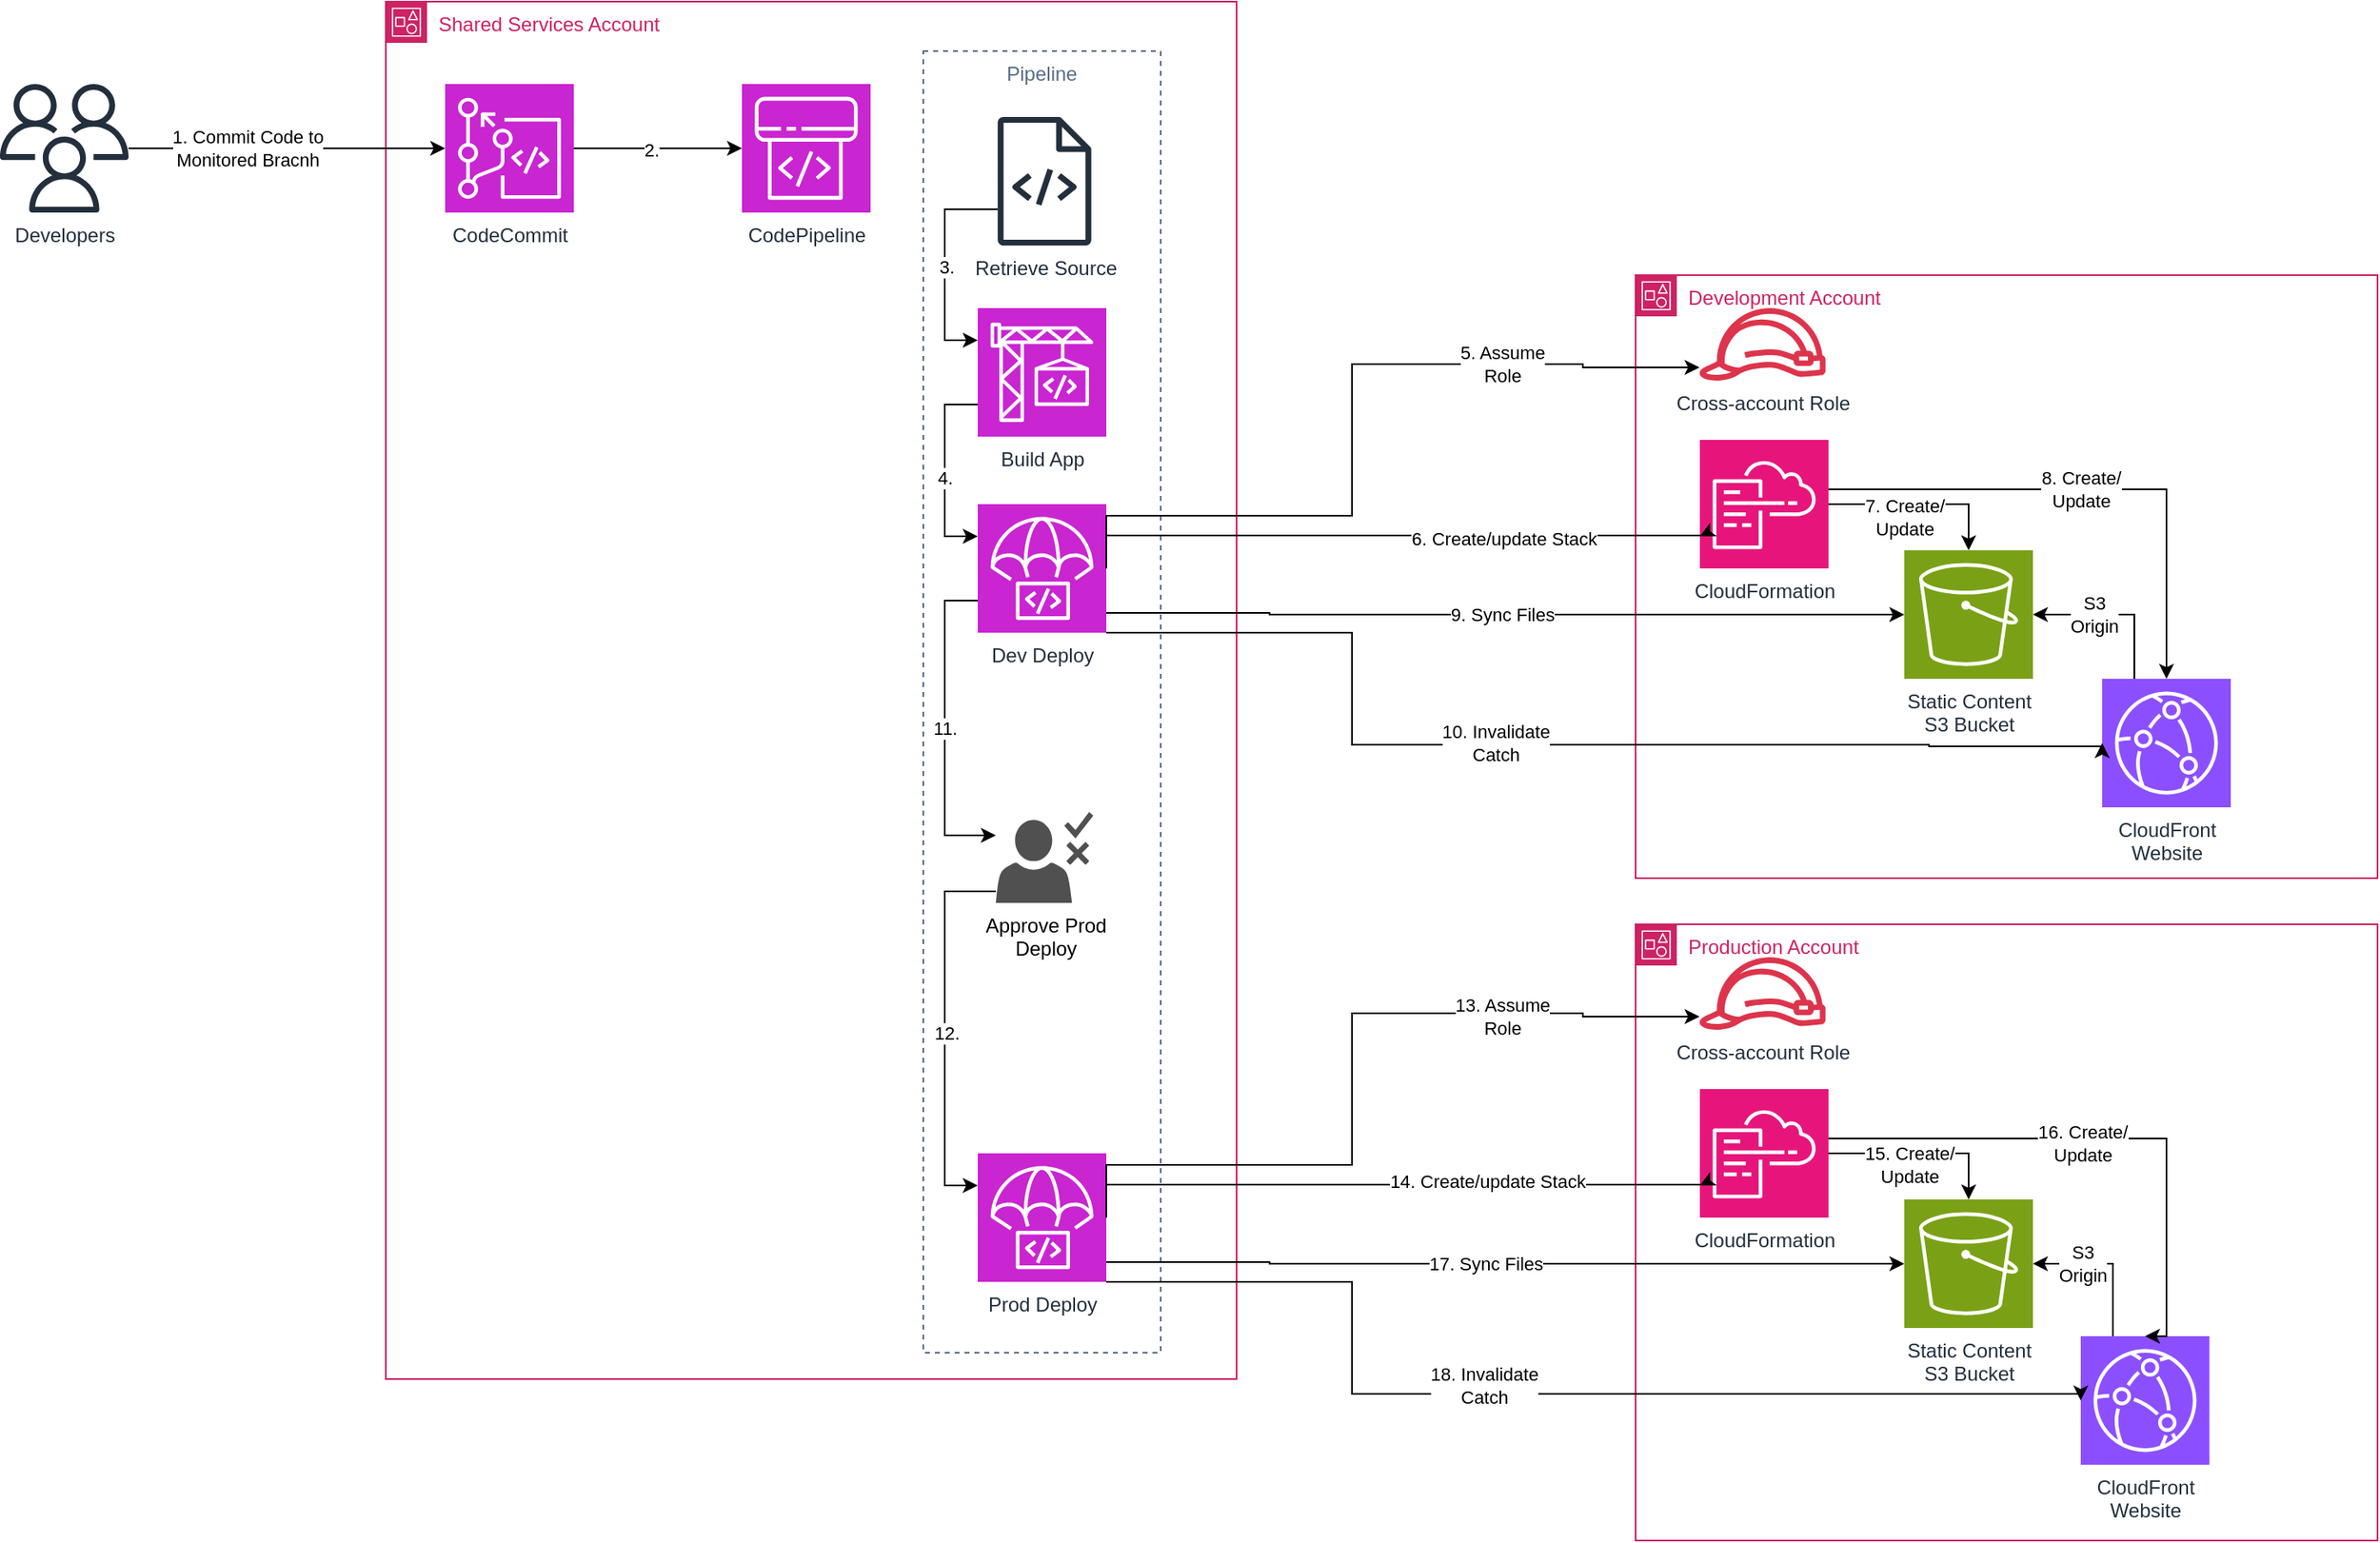 <mxfile version="23.1.6" type="device">
  <diagram name="Page-1" id="0xVhdmEJiRtlQZosUJfR">
    <mxGraphModel dx="9123" dy="3295" grid="1" gridSize="10" guides="1" tooltips="1" connect="1" arrows="1" fold="1" page="1" pageScale="1" pageWidth="827" pageHeight="1169" math="0" shadow="0">
      <root>
        <mxCell id="0" />
        <mxCell id="1" parent="0" />
        <mxCell id="KbY0Qs4EiWY7aVppGQeo-6" value="Shared Services Account" style="points=[[0,0],[0.25,0],[0.5,0],[0.75,0],[1,0],[1,0.25],[1,0.5],[1,0.75],[1,1],[0.75,1],[0.5,1],[0.25,1],[0,1],[0,0.75],[0,0.5],[0,0.25]];outlineConnect=0;gradientColor=none;html=1;whiteSpace=wrap;fontSize=12;fontStyle=0;container=1;pointerEvents=0;collapsible=0;recursiveResize=0;shape=mxgraph.aws4.group;grIcon=mxgraph.aws4.group_account;strokeColor=#CD2264;fillColor=none;verticalAlign=top;align=left;spacingLeft=30;fontColor=#CD2264;dashed=0;" parent="1" vertex="1">
          <mxGeometry x="174" y="1534" width="516" height="836" as="geometry" />
        </mxCell>
        <mxCell id="KbY0Qs4EiWY7aVppGQeo-14" style="edgeStyle=orthogonalEdgeStyle;rounded=0;orthogonalLoop=1;jettySize=auto;html=1;" parent="KbY0Qs4EiWY7aVppGQeo-6" source="KbY0Qs4EiWY7aVppGQeo-2" target="KbY0Qs4EiWY7aVppGQeo-1" edge="1">
          <mxGeometry relative="1" as="geometry" />
        </mxCell>
        <mxCell id="KbY0Qs4EiWY7aVppGQeo-130" value="2." style="edgeLabel;html=1;align=center;verticalAlign=middle;resizable=0;points=[];" parent="KbY0Qs4EiWY7aVppGQeo-14" vertex="1" connectable="0">
          <mxGeometry x="-0.078" y="-1" relative="1" as="geometry">
            <mxPoint as="offset" />
          </mxGeometry>
        </mxCell>
        <mxCell id="KbY0Qs4EiWY7aVppGQeo-2" value="CodeCommit" style="sketch=0;points=[[0,0,0],[0.25,0,0],[0.5,0,0],[0.75,0,0],[1,0,0],[0,1,0],[0.25,1,0],[0.5,1,0],[0.75,1,0],[1,1,0],[0,0.25,0],[0,0.5,0],[0,0.75,0],[1,0.25,0],[1,0.5,0],[1,0.75,0]];outlineConnect=0;fontColor=#232F3E;fillColor=#C925D1;strokeColor=#ffffff;dashed=0;verticalLabelPosition=bottom;verticalAlign=top;align=center;html=1;fontSize=12;fontStyle=0;aspect=fixed;shape=mxgraph.aws4.resourceIcon;resIcon=mxgraph.aws4.codecommit;" parent="KbY0Qs4EiWY7aVppGQeo-6" vertex="1">
          <mxGeometry x="36" y="50" width="78" height="78" as="geometry" />
        </mxCell>
        <mxCell id="KbY0Qs4EiWY7aVppGQeo-1" value="CodePipeline" style="sketch=0;points=[[0,0,0],[0.25,0,0],[0.5,0,0],[0.75,0,0],[1,0,0],[0,1,0],[0.25,1,0],[0.5,1,0],[0.75,1,0],[1,1,0],[0,0.25,0],[0,0.5,0],[0,0.75,0],[1,0.25,0],[1,0.5,0],[1,0.75,0]];outlineConnect=0;fontColor=#232F3E;fillColor=#C925D1;strokeColor=#ffffff;dashed=0;verticalLabelPosition=bottom;verticalAlign=top;align=center;html=1;fontSize=12;fontStyle=0;aspect=fixed;shape=mxgraph.aws4.resourceIcon;resIcon=mxgraph.aws4.codepipeline;" parent="KbY0Qs4EiWY7aVppGQeo-6" vertex="1">
          <mxGeometry x="216" y="50" width="78" height="78" as="geometry" />
        </mxCell>
        <mxCell id="KbY0Qs4EiWY7aVppGQeo-26" value="Pipeline" style="fillColor=none;strokeColor=#5A6C86;dashed=1;verticalAlign=top;fontStyle=0;fontColor=#5A6C86;whiteSpace=wrap;html=1;" parent="KbY0Qs4EiWY7aVppGQeo-6" vertex="1">
          <mxGeometry x="326" y="30" width="144" height="790" as="geometry" />
        </mxCell>
        <mxCell id="KbY0Qs4EiWY7aVppGQeo-27" value="Retrieve Source" style="sketch=0;outlineConnect=0;fontColor=#232F3E;gradientColor=none;fillColor=#232F3D;strokeColor=none;dashed=0;verticalLabelPosition=bottom;verticalAlign=top;align=center;html=1;fontSize=12;fontStyle=0;aspect=fixed;pointerEvents=1;shape=mxgraph.aws4.source_code;" parent="KbY0Qs4EiWY7aVppGQeo-6" vertex="1">
          <mxGeometry x="371" y="70" width="57" height="78" as="geometry" />
        </mxCell>
        <mxCell id="KbY0Qs4EiWY7aVppGQeo-28" value="Build App" style="sketch=0;points=[[0,0,0],[0.25,0,0],[0.5,0,0],[0.75,0,0],[1,0,0],[0,1,0],[0.25,1,0],[0.5,1,0],[0.75,1,0],[1,1,0],[0,0.25,0],[0,0.5,0],[0,0.75,0],[1,0.25,0],[1,0.5,0],[1,0.75,0]];outlineConnect=0;fontColor=#232F3E;fillColor=#C925D1;strokeColor=#ffffff;dashed=0;verticalLabelPosition=bottom;verticalAlign=top;align=center;html=1;fontSize=12;fontStyle=0;aspect=fixed;shape=mxgraph.aws4.resourceIcon;resIcon=mxgraph.aws4.codebuild;" parent="KbY0Qs4EiWY7aVppGQeo-6" vertex="1">
          <mxGeometry x="359" y="186" width="78" height="78" as="geometry" />
        </mxCell>
        <mxCell id="KbY0Qs4EiWY7aVppGQeo-33" style="edgeStyle=orthogonalEdgeStyle;rounded=0;orthogonalLoop=1;jettySize=auto;html=1;entryX=0;entryY=0.25;entryDx=0;entryDy=0;entryPerimeter=0;" parent="KbY0Qs4EiWY7aVppGQeo-6" source="KbY0Qs4EiWY7aVppGQeo-27" target="KbY0Qs4EiWY7aVppGQeo-28" edge="1">
          <mxGeometry relative="1" as="geometry">
            <mxPoint x="371.136" y="198" as="sourcePoint" />
            <Array as="points">
              <mxPoint x="339" y="126" />
              <mxPoint x="339" y="206" />
            </Array>
          </mxGeometry>
        </mxCell>
        <mxCell id="KbY0Qs4EiWY7aVppGQeo-136" value="3." style="edgeLabel;html=1;align=center;verticalAlign=middle;resizable=0;points=[];" parent="KbY0Qs4EiWY7aVppGQeo-33" vertex="1" connectable="0">
          <mxGeometry x="0.02" y="1" relative="1" as="geometry">
            <mxPoint as="offset" />
          </mxGeometry>
        </mxCell>
        <mxCell id="KbY0Qs4EiWY7aVppGQeo-39" value="Approve Prod &lt;br&gt;Deploy" style="sketch=0;pointerEvents=1;shadow=0;dashed=0;html=1;strokeColor=none;fillColor=#505050;labelPosition=center;verticalLabelPosition=bottom;verticalAlign=top;outlineConnect=0;align=center;shape=mxgraph.office.users.approver;" parent="KbY0Qs4EiWY7aVppGQeo-6" vertex="1">
          <mxGeometry x="370" y="492" width="59" height="55" as="geometry" />
        </mxCell>
        <mxCell id="KbY0Qs4EiWY7aVppGQeo-96" value="Prod Deploy" style="sketch=0;points=[[0,0,0],[0.25,0,0],[0.5,0,0],[0.75,0,0],[1,0,0],[0,1,0],[0.25,1,0],[0.5,1,0],[0.75,1,0],[1,1,0],[0,0.25,0],[0,0.5,0],[0,0.75,0],[1,0.25,0],[1,0.5,0],[1,0.75,0]];outlineConnect=0;fontColor=#232F3E;fillColor=#C925D1;strokeColor=#ffffff;dashed=0;verticalLabelPosition=bottom;verticalAlign=top;align=center;html=1;fontSize=12;fontStyle=0;aspect=fixed;shape=mxgraph.aws4.resourceIcon;resIcon=mxgraph.aws4.codedeploy;" parent="KbY0Qs4EiWY7aVppGQeo-6" vertex="1">
          <mxGeometry x="359" y="699" width="78" height="78" as="geometry" />
        </mxCell>
        <mxCell id="KbY0Qs4EiWY7aVppGQeo-97" value="Production Account" style="points=[[0,0],[0.25,0],[0.5,0],[0.75,0],[1,0],[1,0.25],[1,0.5],[1,0.75],[1,1],[0.75,1],[0.5,1],[0.25,1],[0,1],[0,0.75],[0,0.5],[0,0.25]];outlineConnect=0;gradientColor=none;html=1;whiteSpace=wrap;fontSize=12;fontStyle=0;container=1;pointerEvents=0;collapsible=0;recursiveResize=0;shape=mxgraph.aws4.group;grIcon=mxgraph.aws4.group_account;strokeColor=#CD2264;fillColor=none;verticalAlign=top;align=left;spacingLeft=30;fontColor=#CD2264;dashed=0;" parent="KbY0Qs4EiWY7aVppGQeo-6" vertex="1">
          <mxGeometry x="758" y="560" width="450" height="374" as="geometry" />
        </mxCell>
        <mxCell id="KbY0Qs4EiWY7aVppGQeo-98" value="Cross-account Role" style="sketch=0;outlineConnect=0;fontColor=#232F3E;gradientColor=none;fillColor=#DD344C;strokeColor=none;dashed=0;verticalLabelPosition=bottom;verticalAlign=top;align=center;html=1;fontSize=12;fontStyle=0;aspect=fixed;pointerEvents=1;shape=mxgraph.aws4.role;" parent="KbY0Qs4EiWY7aVppGQeo-97" vertex="1">
          <mxGeometry x="38" y="20" width="78" height="44" as="geometry" />
        </mxCell>
        <mxCell id="KbY0Qs4EiWY7aVppGQeo-99" value="CloudFormation" style="sketch=0;points=[[0,0,0],[0.25,0,0],[0.5,0,0],[0.75,0,0],[1,0,0],[0,1,0],[0.25,1,0],[0.5,1,0],[0.75,1,0],[1,1,0],[0,0.25,0],[0,0.5,0],[0,0.75,0],[1,0.25,0],[1,0.5,0],[1,0.75,0]];points=[[0,0,0],[0.25,0,0],[0.5,0,0],[0.75,0,0],[1,0,0],[0,1,0],[0.25,1,0],[0.5,1,0],[0.75,1,0],[1,1,0],[0,0.25,0],[0,0.5,0],[0,0.75,0],[1,0.25,0],[1,0.5,0],[1,0.75,0]];outlineConnect=0;fontColor=#232F3E;fillColor=#E7157B;strokeColor=#ffffff;dashed=0;verticalLabelPosition=bottom;verticalAlign=top;align=center;html=1;fontSize=12;fontStyle=0;aspect=fixed;shape=mxgraph.aws4.resourceIcon;resIcon=mxgraph.aws4.cloudformation;" parent="KbY0Qs4EiWY7aVppGQeo-97" vertex="1">
          <mxGeometry x="39" y="100" width="78" height="78" as="geometry" />
        </mxCell>
        <mxCell id="KbY0Qs4EiWY7aVppGQeo-100" value="Static Content &lt;br&gt;S3 Bucket" style="sketch=0;points=[[0,0,0],[0.25,0,0],[0.5,0,0],[0.75,0,0],[1,0,0],[0,1,0],[0.25,1,0],[0.5,1,0],[0.75,1,0],[1,1,0],[0,0.25,0],[0,0.5,0],[0,0.75,0],[1,0.25,0],[1,0.5,0],[1,0.75,0]];outlineConnect=0;fontColor=#232F3E;fillColor=#7AA116;strokeColor=#ffffff;dashed=0;verticalLabelPosition=bottom;verticalAlign=top;align=center;html=1;fontSize=12;fontStyle=0;aspect=fixed;shape=mxgraph.aws4.resourceIcon;resIcon=mxgraph.aws4.s3;" parent="KbY0Qs4EiWY7aVppGQeo-97" vertex="1">
          <mxGeometry x="163" y="167" width="78" height="78" as="geometry" />
        </mxCell>
        <mxCell id="KbY0Qs4EiWY7aVppGQeo-101" style="edgeStyle=orthogonalEdgeStyle;rounded=0;orthogonalLoop=1;jettySize=auto;html=1;entryX=0.5;entryY=0;entryDx=0;entryDy=0;entryPerimeter=0;" parent="KbY0Qs4EiWY7aVppGQeo-97" source="KbY0Qs4EiWY7aVppGQeo-99" target="KbY0Qs4EiWY7aVppGQeo-100" edge="1">
          <mxGeometry relative="1" as="geometry" />
        </mxCell>
        <mxCell id="KbY0Qs4EiWY7aVppGQeo-128" value="15. Create/&lt;br&gt;Update" style="edgeLabel;html=1;align=center;verticalAlign=middle;resizable=0;points=[];" parent="KbY0Qs4EiWY7aVppGQeo-101" vertex="1" connectable="0">
          <mxGeometry x="-0.133" y="-3" relative="1" as="geometry">
            <mxPoint y="4" as="offset" />
          </mxGeometry>
        </mxCell>
        <mxCell id="KbY0Qs4EiWY7aVppGQeo-102" value="CloudFront&lt;br&gt;Website" style="sketch=0;points=[[0,0,0],[0.25,0,0],[0.5,0,0],[0.75,0,0],[1,0,0],[0,1,0],[0.25,1,0],[0.5,1,0],[0.75,1,0],[1,1,0],[0,0.25,0],[0,0.5,0],[0,0.75,0],[1,0.25,0],[1,0.5,0],[1,0.75,0]];outlineConnect=0;fontColor=#232F3E;fillColor=#8C4FFF;strokeColor=#ffffff;dashed=0;verticalLabelPosition=bottom;verticalAlign=top;align=center;html=1;fontSize=12;fontStyle=0;aspect=fixed;shape=mxgraph.aws4.resourceIcon;resIcon=mxgraph.aws4.cloudfront;" parent="KbY0Qs4EiWY7aVppGQeo-97" vertex="1">
          <mxGeometry x="270" y="250" width="78" height="78" as="geometry" />
        </mxCell>
        <mxCell id="KbY0Qs4EiWY7aVppGQeo-103" style="edgeStyle=orthogonalEdgeStyle;rounded=0;orthogonalLoop=1;jettySize=auto;html=1;entryX=0.5;entryY=0;entryDx=0;entryDy=0;entryPerimeter=0;" parent="KbY0Qs4EiWY7aVppGQeo-97" source="KbY0Qs4EiWY7aVppGQeo-99" target="KbY0Qs4EiWY7aVppGQeo-102" edge="1">
          <mxGeometry relative="1" as="geometry">
            <Array as="points">
              <mxPoint x="322" y="130" />
            </Array>
          </mxGeometry>
        </mxCell>
        <mxCell id="KbY0Qs4EiWY7aVppGQeo-127" value="16. Create/&lt;br&gt;Update" style="edgeLabel;html=1;align=center;verticalAlign=middle;resizable=0;points=[];" parent="KbY0Qs4EiWY7aVppGQeo-103" vertex="1" connectable="0">
          <mxGeometry x="-0.089" y="-3" relative="1" as="geometry">
            <mxPoint as="offset" />
          </mxGeometry>
        </mxCell>
        <mxCell id="KbY0Qs4EiWY7aVppGQeo-104" style="edgeStyle=orthogonalEdgeStyle;rounded=0;orthogonalLoop=1;jettySize=auto;html=1;exitX=0.25;exitY=0;exitDx=0;exitDy=0;exitPerimeter=0;entryX=1;entryY=0.5;entryDx=0;entryDy=0;entryPerimeter=0;" parent="KbY0Qs4EiWY7aVppGQeo-97" source="KbY0Qs4EiWY7aVppGQeo-102" target="KbY0Qs4EiWY7aVppGQeo-100" edge="1">
          <mxGeometry relative="1" as="geometry" />
        </mxCell>
        <mxCell id="KbY0Qs4EiWY7aVppGQeo-105" value="S3 &lt;br&gt;Origin" style="edgeLabel;html=1;align=center;verticalAlign=middle;resizable=0;points=[];" parent="KbY0Qs4EiWY7aVppGQeo-104" vertex="1" connectable="0">
          <mxGeometry x="0.179" y="-1" relative="1" as="geometry">
            <mxPoint x="-8" y="1" as="offset" />
          </mxGeometry>
        </mxCell>
        <mxCell id="KbY0Qs4EiWY7aVppGQeo-106" style="edgeStyle=orthogonalEdgeStyle;rounded=0;orthogonalLoop=1;jettySize=auto;html=1;exitX=1;exitY=0.25;exitDx=0;exitDy=0;exitPerimeter=0;" parent="KbY0Qs4EiWY7aVppGQeo-6" source="KbY0Qs4EiWY7aVppGQeo-96" target="KbY0Qs4EiWY7aVppGQeo-98" edge="1">
          <mxGeometry relative="1" as="geometry">
            <Array as="points">
              <mxPoint x="437" y="706" />
              <mxPoint x="586" y="706" />
              <mxPoint x="586" y="614" />
              <mxPoint x="726" y="614" />
              <mxPoint x="726" y="616" />
            </Array>
          </mxGeometry>
        </mxCell>
        <mxCell id="KbY0Qs4EiWY7aVppGQeo-107" value="13. Assume &lt;br&gt;Role" style="edgeLabel;html=1;align=center;verticalAlign=middle;resizable=0;points=[];" parent="KbY0Qs4EiWY7aVppGQeo-106" vertex="1" connectable="0">
          <mxGeometry x="-0.365" relative="1" as="geometry">
            <mxPoint x="104" y="-90" as="offset" />
          </mxGeometry>
        </mxCell>
        <mxCell id="KbY0Qs4EiWY7aVppGQeo-108" style="edgeStyle=orthogonalEdgeStyle;rounded=0;orthogonalLoop=1;jettySize=auto;html=1;exitX=1;exitY=0.5;exitDx=0;exitDy=0;exitPerimeter=0;entryX=0;entryY=0.75;entryDx=0;entryDy=0;entryPerimeter=0;" parent="KbY0Qs4EiWY7aVppGQeo-6" source="KbY0Qs4EiWY7aVppGQeo-96" target="KbY0Qs4EiWY7aVppGQeo-99" edge="1">
          <mxGeometry relative="1" as="geometry">
            <Array as="points">
              <mxPoint x="437" y="718" />
              <mxPoint x="798" y="718" />
            </Array>
          </mxGeometry>
        </mxCell>
        <mxCell id="KbY0Qs4EiWY7aVppGQeo-109" value="14. Create/update Stack" style="edgeLabel;html=1;align=center;verticalAlign=middle;resizable=0;points=[];" parent="KbY0Qs4EiWY7aVppGQeo-108" vertex="1" connectable="0">
          <mxGeometry x="0.275" relative="1" as="geometry">
            <mxPoint x="7" y="-2" as="offset" />
          </mxGeometry>
        </mxCell>
        <mxCell id="KbY0Qs4EiWY7aVppGQeo-110" style="edgeStyle=orthogonalEdgeStyle;rounded=0;orthogonalLoop=1;jettySize=auto;html=1;entryX=0;entryY=0.5;entryDx=0;entryDy=0;entryPerimeter=0;" parent="KbY0Qs4EiWY7aVppGQeo-6" target="KbY0Qs4EiWY7aVppGQeo-100" edge="1">
          <mxGeometry relative="1" as="geometry">
            <mxPoint x="437" y="765" as="sourcePoint" />
            <mxPoint x="816" y="765" as="targetPoint" />
            <Array as="points">
              <mxPoint x="536" y="765" />
            </Array>
          </mxGeometry>
        </mxCell>
        <mxCell id="KbY0Qs4EiWY7aVppGQeo-111" value="17. Sync Files" style="edgeLabel;html=1;align=center;verticalAlign=middle;resizable=0;points=[];" parent="KbY0Qs4EiWY7aVppGQeo-110" vertex="1" connectable="0">
          <mxGeometry x="-0.087" y="2" relative="1" as="geometry">
            <mxPoint x="9" y="2" as="offset" />
          </mxGeometry>
        </mxCell>
        <mxCell id="KbY0Qs4EiWY7aVppGQeo-112" style="edgeStyle=orthogonalEdgeStyle;rounded=0;orthogonalLoop=1;jettySize=auto;html=1;exitX=1;exitY=1;exitDx=0;exitDy=0;exitPerimeter=0;entryX=0;entryY=0.5;entryDx=0;entryDy=0;entryPerimeter=0;" parent="KbY0Qs4EiWY7aVppGQeo-6" source="KbY0Qs4EiWY7aVppGQeo-96" target="KbY0Qs4EiWY7aVppGQeo-102" edge="1">
          <mxGeometry relative="1" as="geometry">
            <Array as="points">
              <mxPoint x="586" y="777" />
              <mxPoint x="586" y="845" />
              <mxPoint x="1028" y="845" />
            </Array>
          </mxGeometry>
        </mxCell>
        <mxCell id="KbY0Qs4EiWY7aVppGQeo-113" value="18. Invalidate&lt;br&gt;Catch" style="edgeLabel;html=1;align=center;verticalAlign=middle;resizable=0;points=[];" parent="KbY0Qs4EiWY7aVppGQeo-112" vertex="1" connectable="0">
          <mxGeometry x="0.262" y="-1" relative="1" as="geometry">
            <mxPoint x="-122" y="-6" as="offset" />
          </mxGeometry>
        </mxCell>
        <mxCell id="KbY0Qs4EiWY7aVppGQeo-114" style="edgeStyle=orthogonalEdgeStyle;rounded=0;orthogonalLoop=1;jettySize=auto;html=1;entryX=0;entryY=0.25;entryDx=0;entryDy=0;entryPerimeter=0;" parent="KbY0Qs4EiWY7aVppGQeo-6" source="KbY0Qs4EiWY7aVppGQeo-39" target="KbY0Qs4EiWY7aVppGQeo-96" edge="1">
          <mxGeometry relative="1" as="geometry">
            <Array as="points">
              <mxPoint x="339" y="540" />
              <mxPoint x="339" y="719" />
            </Array>
          </mxGeometry>
        </mxCell>
        <mxCell id="KbY0Qs4EiWY7aVppGQeo-141" value="12." style="edgeLabel;html=1;align=center;verticalAlign=middle;resizable=0;points=[];" parent="KbY0Qs4EiWY7aVppGQeo-114" vertex="1" connectable="0">
          <mxGeometry x="0.02" y="1" relative="1" as="geometry">
            <mxPoint as="offset" />
          </mxGeometry>
        </mxCell>
        <mxCell id="KbY0Qs4EiWY7aVppGQeo-118" style="edgeStyle=orthogonalEdgeStyle;rounded=0;orthogonalLoop=1;jettySize=auto;html=1;exitX=0;exitY=0.75;exitDx=0;exitDy=0;exitPerimeter=0;" parent="KbY0Qs4EiWY7aVppGQeo-6" source="KbY0Qs4EiWY7aVppGQeo-36" target="KbY0Qs4EiWY7aVppGQeo-39" edge="1">
          <mxGeometry relative="1" as="geometry">
            <Array as="points">
              <mxPoint x="339" y="364" />
              <mxPoint x="339" y="506" />
            </Array>
          </mxGeometry>
        </mxCell>
        <mxCell id="KbY0Qs4EiWY7aVppGQeo-140" value="11." style="edgeLabel;html=1;align=center;verticalAlign=middle;resizable=0;points=[];" parent="KbY0Qs4EiWY7aVppGQeo-118" vertex="1" connectable="0">
          <mxGeometry x="-0.003" relative="1" as="geometry">
            <mxPoint y="1" as="offset" />
          </mxGeometry>
        </mxCell>
        <mxCell id="KbY0Qs4EiWY7aVppGQeo-36" value="Dev Deploy" style="sketch=0;points=[[0,0,0],[0.25,0,0],[0.5,0,0],[0.75,0,0],[1,0,0],[0,1,0],[0.25,1,0],[0.5,1,0],[0.75,1,0],[1,1,0],[0,0.25,0],[0,0.5,0],[0,0.75,0],[1,0.25,0],[1,0.5,0],[1,0.75,0]];outlineConnect=0;fontColor=#232F3E;fillColor=#C925D1;strokeColor=#ffffff;dashed=0;verticalLabelPosition=bottom;verticalAlign=top;align=center;html=1;fontSize=12;fontStyle=0;aspect=fixed;shape=mxgraph.aws4.resourceIcon;resIcon=mxgraph.aws4.codedeploy;" parent="KbY0Qs4EiWY7aVppGQeo-6" vertex="1">
          <mxGeometry x="359" y="305" width="78" height="78" as="geometry" />
        </mxCell>
        <mxCell id="KbY0Qs4EiWY7aVppGQeo-8" value="Development Account" style="points=[[0,0],[0.25,0],[0.5,0],[0.75,0],[1,0],[1,0.25],[1,0.5],[1,0.75],[1,1],[0.75,1],[0.5,1],[0.25,1],[0,1],[0,0.75],[0,0.5],[0,0.25]];outlineConnect=0;gradientColor=none;html=1;whiteSpace=wrap;fontSize=12;fontStyle=0;container=1;pointerEvents=0;collapsible=0;recursiveResize=0;shape=mxgraph.aws4.group;grIcon=mxgraph.aws4.group_account;strokeColor=#CD2264;fillColor=none;verticalAlign=top;align=left;spacingLeft=30;fontColor=#CD2264;dashed=0;" parent="KbY0Qs4EiWY7aVppGQeo-6" vertex="1">
          <mxGeometry x="758" y="166" width="450" height="366" as="geometry" />
        </mxCell>
        <mxCell id="KbY0Qs4EiWY7aVppGQeo-4" value="Cross-account Role" style="sketch=0;outlineConnect=0;fontColor=#232F3E;gradientColor=none;fillColor=#DD344C;strokeColor=none;dashed=0;verticalLabelPosition=bottom;verticalAlign=top;align=center;html=1;fontSize=12;fontStyle=0;aspect=fixed;pointerEvents=1;shape=mxgraph.aws4.role;" parent="KbY0Qs4EiWY7aVppGQeo-8" vertex="1">
          <mxGeometry x="38" y="20" width="78" height="44" as="geometry" />
        </mxCell>
        <mxCell id="KbY0Qs4EiWY7aVppGQeo-17" value="CloudFormation" style="sketch=0;points=[[0,0,0],[0.25,0,0],[0.5,0,0],[0.75,0,0],[1,0,0],[0,1,0],[0.25,1,0],[0.5,1,0],[0.75,1,0],[1,1,0],[0,0.25,0],[0,0.5,0],[0,0.75,0],[1,0.25,0],[1,0.5,0],[1,0.75,0]];points=[[0,0,0],[0.25,0,0],[0.5,0,0],[0.75,0,0],[1,0,0],[0,1,0],[0.25,1,0],[0.5,1,0],[0.75,1,0],[1,1,0],[0,0.25,0],[0,0.5,0],[0,0.75,0],[1,0.25,0],[1,0.5,0],[1,0.75,0]];outlineConnect=0;fontColor=#232F3E;fillColor=#E7157B;strokeColor=#ffffff;dashed=0;verticalLabelPosition=bottom;verticalAlign=top;align=center;html=1;fontSize=12;fontStyle=0;aspect=fixed;shape=mxgraph.aws4.resourceIcon;resIcon=mxgraph.aws4.cloudformation;" parent="KbY0Qs4EiWY7aVppGQeo-8" vertex="1">
          <mxGeometry x="39" y="100" width="78" height="78" as="geometry" />
        </mxCell>
        <mxCell id="KbY0Qs4EiWY7aVppGQeo-21" value="Static Content &lt;br&gt;S3 Bucket" style="sketch=0;points=[[0,0,0],[0.25,0,0],[0.5,0,0],[0.75,0,0],[1,0,0],[0,1,0],[0.25,1,0],[0.5,1,0],[0.75,1,0],[1,1,0],[0,0.25,0],[0,0.5,0],[0,0.75,0],[1,0.25,0],[1,0.5,0],[1,0.75,0]];outlineConnect=0;fontColor=#232F3E;fillColor=#7AA116;strokeColor=#ffffff;dashed=0;verticalLabelPosition=bottom;verticalAlign=top;align=center;html=1;fontSize=12;fontStyle=0;aspect=fixed;shape=mxgraph.aws4.resourceIcon;resIcon=mxgraph.aws4.s3;" parent="KbY0Qs4EiWY7aVppGQeo-8" vertex="1">
          <mxGeometry x="163" y="167" width="78" height="78" as="geometry" />
        </mxCell>
        <mxCell id="KbY0Qs4EiWY7aVppGQeo-50" style="edgeStyle=orthogonalEdgeStyle;rounded=0;orthogonalLoop=1;jettySize=auto;html=1;entryX=0.5;entryY=0;entryDx=0;entryDy=0;entryPerimeter=0;" parent="KbY0Qs4EiWY7aVppGQeo-8" source="KbY0Qs4EiWY7aVppGQeo-17" target="KbY0Qs4EiWY7aVppGQeo-21" edge="1">
          <mxGeometry relative="1" as="geometry" />
        </mxCell>
        <mxCell id="KbY0Qs4EiWY7aVppGQeo-123" value="7. Create/&lt;br&gt;Update" style="edgeLabel;html=1;align=center;verticalAlign=middle;resizable=0;points=[];" parent="KbY0Qs4EiWY7aVppGQeo-50" vertex="1" connectable="0">
          <mxGeometry x="-0.398" y="-1" relative="1" as="geometry">
            <mxPoint x="12" y="7" as="offset" />
          </mxGeometry>
        </mxCell>
        <mxCell id="KbY0Qs4EiWY7aVppGQeo-51" value="CloudFront&lt;br&gt;Website" style="sketch=0;points=[[0,0,0],[0.25,0,0],[0.5,0,0],[0.75,0,0],[1,0,0],[0,1,0],[0.25,1,0],[0.5,1,0],[0.75,1,0],[1,1,0],[0,0.25,0],[0,0.5,0],[0,0.75,0],[1,0.25,0],[1,0.5,0],[1,0.75,0]];outlineConnect=0;fontColor=#232F3E;fillColor=#8C4FFF;strokeColor=#ffffff;dashed=0;verticalLabelPosition=bottom;verticalAlign=top;align=center;html=1;fontSize=12;fontStyle=0;aspect=fixed;shape=mxgraph.aws4.resourceIcon;resIcon=mxgraph.aws4.cloudfront;" parent="KbY0Qs4EiWY7aVppGQeo-8" vertex="1">
          <mxGeometry x="283" y="245" width="78" height="78" as="geometry" />
        </mxCell>
        <mxCell id="KbY0Qs4EiWY7aVppGQeo-52" style="edgeStyle=orthogonalEdgeStyle;rounded=0;orthogonalLoop=1;jettySize=auto;html=1;entryX=0.5;entryY=0;entryDx=0;entryDy=0;entryPerimeter=0;" parent="KbY0Qs4EiWY7aVppGQeo-8" source="KbY0Qs4EiWY7aVppGQeo-17" target="KbY0Qs4EiWY7aVppGQeo-51" edge="1">
          <mxGeometry relative="1" as="geometry">
            <Array as="points">
              <mxPoint x="322" y="130" />
            </Array>
          </mxGeometry>
        </mxCell>
        <mxCell id="KbY0Qs4EiWY7aVppGQeo-122" value="8. Create/&lt;br&gt;Update" style="edgeLabel;html=1;align=center;verticalAlign=middle;resizable=0;points=[];" parent="KbY0Qs4EiWY7aVppGQeo-52" vertex="1" connectable="0">
          <mxGeometry x="-0.775" relative="1" as="geometry">
            <mxPoint x="117" as="offset" />
          </mxGeometry>
        </mxCell>
        <mxCell id="KbY0Qs4EiWY7aVppGQeo-57" style="edgeStyle=orthogonalEdgeStyle;rounded=0;orthogonalLoop=1;jettySize=auto;html=1;exitX=0.25;exitY=0;exitDx=0;exitDy=0;exitPerimeter=0;entryX=1;entryY=0.5;entryDx=0;entryDy=0;entryPerimeter=0;" parent="KbY0Qs4EiWY7aVppGQeo-8" source="KbY0Qs4EiWY7aVppGQeo-51" target="KbY0Qs4EiWY7aVppGQeo-21" edge="1">
          <mxGeometry relative="1" as="geometry" />
        </mxCell>
        <mxCell id="KbY0Qs4EiWY7aVppGQeo-58" value="S3 &lt;br&gt;Origin" style="edgeLabel;html=1;align=center;verticalAlign=middle;resizable=0;points=[];" parent="KbY0Qs4EiWY7aVppGQeo-57" vertex="1" connectable="0">
          <mxGeometry x="0.179" y="-1" relative="1" as="geometry">
            <mxPoint x="-5" y="1" as="offset" />
          </mxGeometry>
        </mxCell>
        <mxCell id="KbY0Qs4EiWY7aVppGQeo-46" style="edgeStyle=orthogonalEdgeStyle;rounded=0;orthogonalLoop=1;jettySize=auto;html=1;exitX=1;exitY=0.25;exitDx=0;exitDy=0;exitPerimeter=0;" parent="KbY0Qs4EiWY7aVppGQeo-6" source="KbY0Qs4EiWY7aVppGQeo-36" target="KbY0Qs4EiWY7aVppGQeo-4" edge="1">
          <mxGeometry relative="1" as="geometry">
            <Array as="points">
              <mxPoint x="437" y="312" />
              <mxPoint x="586" y="312" />
              <mxPoint x="586" y="220" />
              <mxPoint x="726" y="220" />
              <mxPoint x="726" y="222" />
            </Array>
          </mxGeometry>
        </mxCell>
        <mxCell id="KbY0Qs4EiWY7aVppGQeo-47" value="5. Assume &lt;br&gt;Role" style="edgeLabel;html=1;align=center;verticalAlign=middle;resizable=0;points=[];" parent="KbY0Qs4EiWY7aVppGQeo-46" vertex="1" connectable="0">
          <mxGeometry x="-0.365" relative="1" as="geometry">
            <mxPoint x="104" y="-92" as="offset" />
          </mxGeometry>
        </mxCell>
        <mxCell id="KbY0Qs4EiWY7aVppGQeo-48" style="edgeStyle=orthogonalEdgeStyle;rounded=0;orthogonalLoop=1;jettySize=auto;html=1;exitX=1;exitY=0.5;exitDx=0;exitDy=0;exitPerimeter=0;entryX=0;entryY=0.75;entryDx=0;entryDy=0;entryPerimeter=0;" parent="KbY0Qs4EiWY7aVppGQeo-6" source="KbY0Qs4EiWY7aVppGQeo-36" target="KbY0Qs4EiWY7aVppGQeo-17" edge="1">
          <mxGeometry relative="1" as="geometry">
            <Array as="points">
              <mxPoint x="437" y="324" />
              <mxPoint x="798" y="324" />
            </Array>
          </mxGeometry>
        </mxCell>
        <mxCell id="KbY0Qs4EiWY7aVppGQeo-49" value="6. Create/update Stack" style="edgeLabel;html=1;align=center;verticalAlign=middle;resizable=0;points=[];" parent="KbY0Qs4EiWY7aVppGQeo-48" vertex="1" connectable="0">
          <mxGeometry x="0.275" relative="1" as="geometry">
            <mxPoint x="17" y="2" as="offset" />
          </mxGeometry>
        </mxCell>
        <mxCell id="KbY0Qs4EiWY7aVppGQeo-53" style="edgeStyle=orthogonalEdgeStyle;rounded=0;orthogonalLoop=1;jettySize=auto;html=1;entryX=0;entryY=0.5;entryDx=0;entryDy=0;entryPerimeter=0;" parent="KbY0Qs4EiWY7aVppGQeo-6" target="KbY0Qs4EiWY7aVppGQeo-21" edge="1">
          <mxGeometry relative="1" as="geometry">
            <mxPoint x="437" y="371" as="sourcePoint" />
            <mxPoint x="816" y="371" as="targetPoint" />
            <Array as="points">
              <mxPoint x="536" y="371" />
            </Array>
          </mxGeometry>
        </mxCell>
        <mxCell id="KbY0Qs4EiWY7aVppGQeo-60" value="9. Sync Files" style="edgeLabel;html=1;align=center;verticalAlign=middle;resizable=0;points=[];" parent="KbY0Qs4EiWY7aVppGQeo-53" vertex="1" connectable="0">
          <mxGeometry x="-0.087" y="2" relative="1" as="geometry">
            <mxPoint x="19" y="2" as="offset" />
          </mxGeometry>
        </mxCell>
        <mxCell id="KbY0Qs4EiWY7aVppGQeo-56" style="edgeStyle=orthogonalEdgeStyle;rounded=0;orthogonalLoop=1;jettySize=auto;html=1;exitX=1;exitY=1;exitDx=0;exitDy=0;exitPerimeter=0;entryX=0;entryY=0.5;entryDx=0;entryDy=0;entryPerimeter=0;" parent="KbY0Qs4EiWY7aVppGQeo-6" source="KbY0Qs4EiWY7aVppGQeo-36" target="KbY0Qs4EiWY7aVppGQeo-51" edge="1">
          <mxGeometry relative="1" as="geometry">
            <Array as="points">
              <mxPoint x="586" y="383" />
              <mxPoint x="586" y="451" />
              <mxPoint x="936" y="451" />
              <mxPoint x="936" y="452" />
              <mxPoint x="1041" y="452" />
            </Array>
          </mxGeometry>
        </mxCell>
        <mxCell id="KbY0Qs4EiWY7aVppGQeo-59" value="10. Invalidate&lt;br&gt;Catch" style="edgeLabel;html=1;align=center;verticalAlign=middle;resizable=0;points=[];" parent="KbY0Qs4EiWY7aVppGQeo-56" vertex="1" connectable="0">
          <mxGeometry x="0.262" y="-1" relative="1" as="geometry">
            <mxPoint x="-122" y="-2" as="offset" />
          </mxGeometry>
        </mxCell>
        <mxCell id="KbY0Qs4EiWY7aVppGQeo-117" style="edgeStyle=orthogonalEdgeStyle;rounded=0;orthogonalLoop=1;jettySize=auto;html=1;exitX=0;exitY=0.75;exitDx=0;exitDy=0;exitPerimeter=0;entryX=0;entryY=0.25;entryDx=0;entryDy=0;entryPerimeter=0;" parent="KbY0Qs4EiWY7aVppGQeo-6" source="KbY0Qs4EiWY7aVppGQeo-28" target="KbY0Qs4EiWY7aVppGQeo-36" edge="1">
          <mxGeometry relative="1" as="geometry" />
        </mxCell>
        <mxCell id="KbY0Qs4EiWY7aVppGQeo-138" value="4." style="edgeLabel;html=1;align=center;verticalAlign=middle;resizable=0;points=[];" parent="KbY0Qs4EiWY7aVppGQeo-117" vertex="1" connectable="0">
          <mxGeometry x="0.058" relative="1" as="geometry">
            <mxPoint y="1" as="offset" />
          </mxGeometry>
        </mxCell>
        <mxCell id="KbY0Qs4EiWY7aVppGQeo-115" style="edgeStyle=orthogonalEdgeStyle;rounded=0;orthogonalLoop=1;jettySize=auto;html=1;" parent="1" source="KbY0Qs4EiWY7aVppGQeo-7" target="KbY0Qs4EiWY7aVppGQeo-2" edge="1">
          <mxGeometry relative="1" as="geometry" />
        </mxCell>
        <mxCell id="KbY0Qs4EiWY7aVppGQeo-129" value="1. Commit Code to&lt;br&gt;Monitored Bracnh" style="edgeLabel;html=1;align=center;verticalAlign=middle;resizable=0;points=[];" parent="KbY0Qs4EiWY7aVppGQeo-115" vertex="1" connectable="0">
          <mxGeometry x="-0.354" y="-4" relative="1" as="geometry">
            <mxPoint x="10" y="-4" as="offset" />
          </mxGeometry>
        </mxCell>
        <mxCell id="KbY0Qs4EiWY7aVppGQeo-7" value="Developers" style="sketch=0;outlineConnect=0;fontColor=#232F3E;gradientColor=none;fillColor=#232F3D;strokeColor=none;dashed=0;verticalLabelPosition=bottom;verticalAlign=top;align=center;html=1;fontSize=12;fontStyle=0;aspect=fixed;pointerEvents=1;shape=mxgraph.aws4.users;" parent="1" vertex="1">
          <mxGeometry x="-60" y="1584" width="78" height="78" as="geometry" />
        </mxCell>
      </root>
    </mxGraphModel>
  </diagram>
</mxfile>
